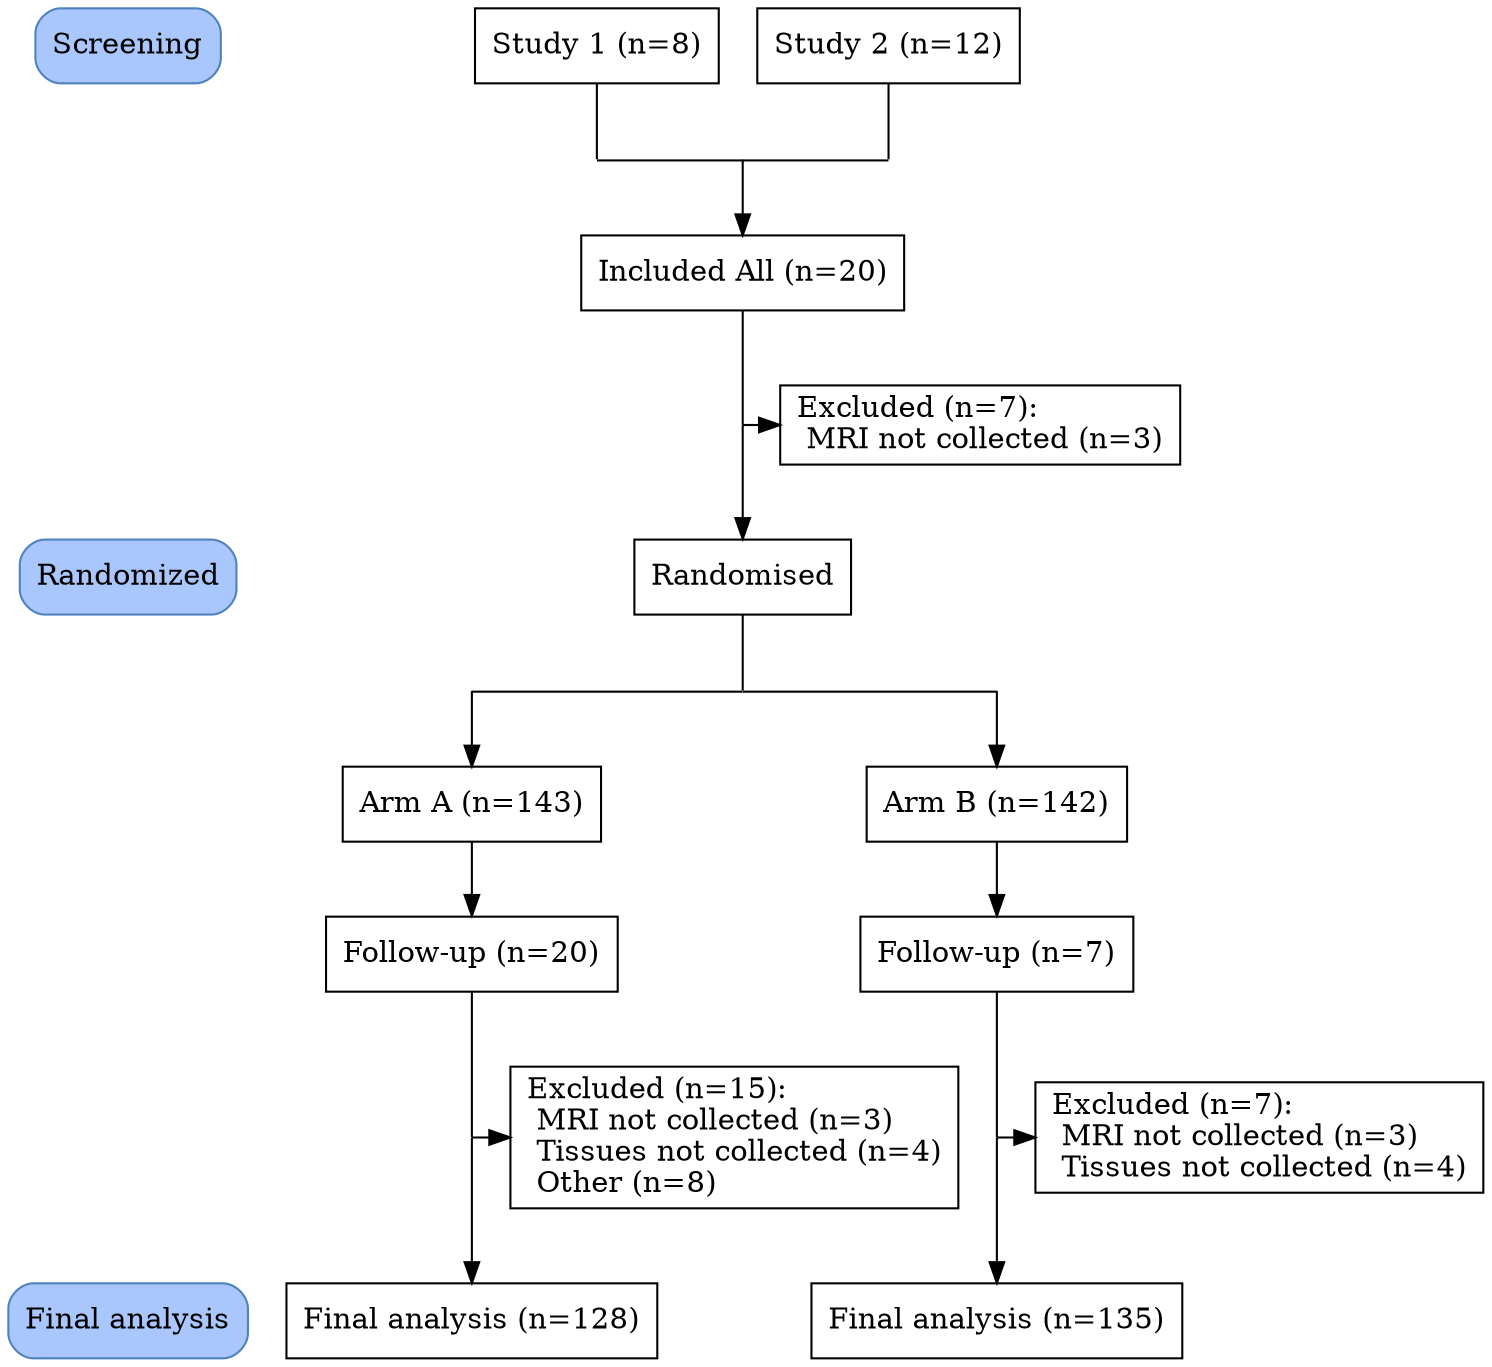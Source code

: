 digraph consort_diagram {
  graph [layout = dot, splines=ortho]

node [shape = rectangle, style = "rounded,filled", fillcolor = "#A9C7FD" color = "#4F81BD"]
label14 [label = "Screening"]
label15 [label = "Randomized"]
label16 [label = "Final analysis"]


edge[style=invis];
label14 -> label15 -> label16;


# node definitions with substituted label text
  node [shape = rectangle, fillcolor = Biege, style="", fillcolor = "", color = ""]

node1 [label = "Study 1 (n=8)" group=A1]
node2 [label = "Study 2 (n=12)" group=A2]
node3 [label = "Included All (n=20)" group=B1]
node4 [label = "Excluded (n=7):\l MRI not collected (n=3)\l"]
node5 [label = "Randomised" group=B1]
node6 [label = "Arm A (n=143)" group=A1]
node7 [label = "Arm B (n=142)" group=A2]
node8 [label = "Follow-up (n=20)" group=A1]
node9 [label = "Follow-up (n=7)" group=A2]
node10 [label = "Excluded (n=15):\l MRI not collected (n=3)\l Tissues not collected (n=4)\l Other (n=8)\l"]
node11 [label = "Excluded (n=7):\l MRI not collected (n=3)\l Tissues not collected (n=4)\l"]
node12 [label = "Final analysis (n=128)" group=A1]
node13 [label = "Final analysis (n=135)" group=A2]


## Invisible point node for joints

node [shape = point, width = 0, style=invis]

P1 [group=A1]
P2 [group=B1]
P3 [group=A2]
P4 [group=B1]
P5 [group=A1]
P6 [group=B1]
P7 [group=A2]
P8 [group=A1]
P9 [group=A2]

subgraph {
  rank = same; rankdir = LR; P1; P2; P3;
  }
subgraph {
  rank = same; rankdir = LR; label14;  node1; node2;
  }
subgraph {
  rank = same; rankdir = LR; node3;
  }
subgraph {
  rank = same; rankdir = LR; P4; node4;
  }
subgraph {
  rank = same; rankdir = LR; P5; P6; P7;
  }
subgraph {
  rank = same; rankdir = LR; node6; node7;
  }
subgraph {
  rank = same; rankdir = LR; node8; node9;
  }
subgraph {
  rank = same; rankdir = LR; P8; node10;
  }
subgraph {
  rank = same; rankdir = LR; label16;  node12; node13;
  }
subgraph {
  rank = same; rankdir = LR; node10; node11;
  }
subgraph {
  rank = same; rankdir = LR; P9; node11;
  }
subgraph {
  rank = same; rankdir = LR; label15; node5;
  }

edge[style=""];

P2 -> node3;
node1 -> P1 [arrowhead = none];
node2 -> P3 [arrowhead = none];
P1 -> P2 -> P3 [arrowhead = none];
node3 -> P4 [arrowhead = none];
P4 -> node4;
P4 -> node5;
node5 -> P6 [arrowhead = none];
P5 -> node6;
P7 -> node7;
P5 -> P6 -> P7 [arrowhead = none];
node6 -> node8;
node7 -> node9;
node8 -> P8 [arrowhead = none];
P8 -> node10;
P8 -> node12;
node9 -> P9 [arrowhead = none];
P9 -> node11;
P9 -> node13;


}
